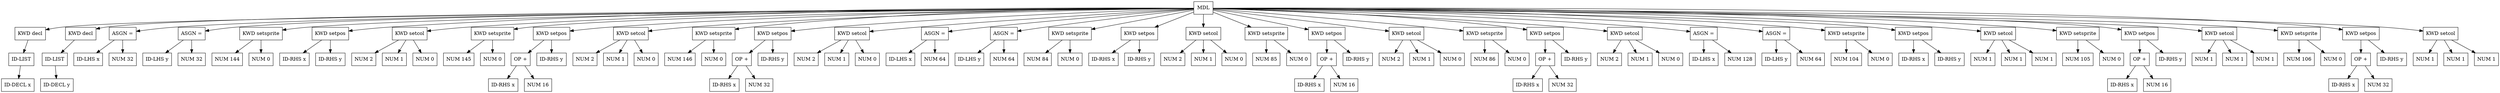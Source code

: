digraph G {
node [shape = circle];
node9 [ uuid = "d7d0c0d3-4ed0-4ae5-aa47-8f3a8eaa126f" shape = "record" label = "MDL " ];
node10 [ uuid = "fd98c3a5-9832-40e5-a14b-88e2d48cc84e" shape = "record" label = "KWD decl" ];
node11 [ uuid = "2342831e-d7ea-4a4e-89ba-d8759503054b" shape = "record" label = "ID-LIST " ];
node12 [ uuid = "5d591e88-6a0a-4ae8-b30e-6934345c3690" shape = "record" label = "ID-DECL x" ];
node11 -> node12;
node10 -> node11;
node9 -> node10;
node13 [ uuid = "284b62ed-6e48-49f6-9724-d9350a113a43" shape = "record" label = "KWD decl" ];
node14 [ uuid = "05119f9d-753b-4c0c-9018-af1de02f052b" shape = "record" label = "ID-LIST " ];
node15 [ uuid = "d8325c3d-15de-4104-b259-1ef8771e2ef1" shape = "record" label = "ID-DECL y" ];
node14 -> node15;
node13 -> node14;
node9 -> node13;
node17 [ uuid = "da406373-a621-46cf-a40d-83fa81e71715" shape = "record" label = "ASGN =" ];
node16 [ uuid = "61ba22ad-991b-45eb-95dc-0d5ba2b66c13" shape = "record" label = "ID-LHS x" ];
node17 -> node16;
node18 [ uuid = "8f3f58d2-b58e-4369-b928-19c0550a78cc" shape = "record" label = "NUM 32" ];
node17 -> node18;
node9 -> node17;
node20 [ uuid = "bc29ee00-d7e1-4812-87ea-d75a5fe1c557" shape = "record" label = "ASGN =" ];
node19 [ uuid = "b3604b34-83ce-4609-b76c-0935349072b3" shape = "record" label = "ID-LHS y" ];
node20 -> node19;
node21 [ uuid = "8af7da1e-f6d0-476d-9c85-1c94e3856246" shape = "record" label = "NUM 32" ];
node20 -> node21;
node9 -> node20;
node22 [ uuid = "a2a18e6a-cebd-4db7-ade9-51e14eb0ba5b" shape = "record" label = "KWD setsprite" ];
node23 [ uuid = "49608660-9a57-45d9-b01f-ab8bfc20c15b" shape = "record" label = "NUM 144" ];
node22 -> node23;
node24 [ uuid = "fdefd622-b93f-41ef-b62c-36ad2b46c5ea" shape = "record" label = "NUM 0" ];
node22 -> node24;
node9 -> node22;
node25 [ uuid = "808c493c-507b-4d8b-bfcd-9a0cb561dab3" shape = "record" label = "KWD setpos" ];
node26 [ uuid = "9dbe9884-a28b-474b-99dc-ec773932145a" shape = "record" label = "ID-RHS x" ];
node25 -> node26;
node27 [ uuid = "aa48d705-6647-43de-b58e-067a95cf9f97" shape = "record" label = "ID-RHS y" ];
node25 -> node27;
node9 -> node25;
node28 [ uuid = "32d564d5-66ac-460f-84fa-24f01ebf7048" shape = "record" label = "KWD setcol" ];
node29 [ uuid = "2e620d5f-07ab-4477-9d40-5fdc5b86d30a" shape = "record" label = "NUM 2" ];
node28 -> node29;
node30 [ uuid = "48104ebe-3199-46cb-b507-489b925eec20" shape = "record" label = "NUM 1" ];
node28 -> node30;
node31 [ uuid = "8daac5f7-f7d4-47ca-b308-0c1042483022" shape = "record" label = "NUM 0" ];
node28 -> node31;
node9 -> node28;
node32 [ uuid = "9d2e4bbf-cd82-492f-98e5-af1c7b9fa800" shape = "record" label = "KWD setsprite" ];
node33 [ uuid = "4c941f24-9f46-48ca-a856-967f8098eaf3" shape = "record" label = "NUM 145" ];
node32 -> node33;
node34 [ uuid = "26eac1a0-4a5f-4148-a14c-7ce385eea413" shape = "record" label = "NUM 0" ];
node32 -> node34;
node9 -> node32;
node35 [ uuid = "5c4c6e22-67b6-488a-81c6-bb2a8aa8916f" shape = "record" label = "KWD setpos" ];
node37 [ uuid = "dc3fbaa4-a68a-4994-a4a2-0c9c5a0629bb" shape = "record" label = "OP +" ];
node36 [ uuid = "71f30969-091c-4063-a7bd-2298c3d44b2e" shape = "record" label = "ID-RHS x" ];
node37 -> node36;
node38 [ uuid = "55022fda-938c-4ca0-a748-a2ace67ace06" shape = "record" label = "NUM 16" ];
node37 -> node38;
node35 -> node37;
node39 [ uuid = "861539bf-565d-4b4b-b869-08288b514789" shape = "record" label = "ID-RHS y" ];
node35 -> node39;
node9 -> node35;
node40 [ uuid = "3534e530-fc50-409d-9273-06f9ca43e557" shape = "record" label = "KWD setcol" ];
node41 [ uuid = "8c850540-8b1c-497c-bd54-38279a57b411" shape = "record" label = "NUM 2" ];
node40 -> node41;
node42 [ uuid = "dda9befc-8e27-4d76-bb07-4f5af974e2d9" shape = "record" label = "NUM 1" ];
node40 -> node42;
node43 [ uuid = "bb8e9d61-83ec-4740-aaee-4ef0570bfbc2" shape = "record" label = "NUM 0" ];
node40 -> node43;
node9 -> node40;
node44 [ uuid = "ff74c97b-8563-471a-b404-9f1375db9313" shape = "record" label = "KWD setsprite" ];
node45 [ uuid = "274ec0bd-89f9-404d-be1f-1536e346e98b" shape = "record" label = "NUM 146" ];
node44 -> node45;
node46 [ uuid = "041dc203-915f-44fc-80f6-086528b788a9" shape = "record" label = "NUM 0" ];
node44 -> node46;
node9 -> node44;
node47 [ uuid = "a6217e86-eb1f-47dd-8311-b4e407dc9326" shape = "record" label = "KWD setpos" ];
node49 [ uuid = "b7e5754d-130d-415f-8e15-3f3af1c1b4c3" shape = "record" label = "OP +" ];
node48 [ uuid = "3f8178bc-ddc7-4d95-8fbd-f6e7660b3bb9" shape = "record" label = "ID-RHS x" ];
node49 -> node48;
node50 [ uuid = "4d16b769-44a8-40fe-93c3-06819c67d4b0" shape = "record" label = "NUM 32" ];
node49 -> node50;
node47 -> node49;
node51 [ uuid = "b0426f63-f14a-43a2-bfa8-469aa98cdb24" shape = "record" label = "ID-RHS y" ];
node47 -> node51;
node9 -> node47;
node52 [ uuid = "d03f3a0d-2c4d-4945-9b3a-0d3ddbe98b75" shape = "record" label = "KWD setcol" ];
node53 [ uuid = "272f1aad-1532-4c03-a8db-5580983336a6" shape = "record" label = "NUM 2" ];
node52 -> node53;
node54 [ uuid = "bc359056-ed89-4d60-82eb-8db0442c360e" shape = "record" label = "NUM 1" ];
node52 -> node54;
node55 [ uuid = "4f415381-ef7e-4c41-81a5-f22fcbfd35b7" shape = "record" label = "NUM 0" ];
node52 -> node55;
node9 -> node52;
node57 [ uuid = "78cd427d-04fe-46fd-81cb-14d88d79effb" shape = "record" label = "ASGN =" ];
node56 [ uuid = "8aeb5f05-0f59-4b6c-acb1-b2a4c3ddecbb" shape = "record" label = "ID-LHS x" ];
node57 -> node56;
node58 [ uuid = "e9acbdac-71e2-4170-bcac-dade80cdc9d0" shape = "record" label = "NUM 64" ];
node57 -> node58;
node9 -> node57;
node60 [ uuid = "64a17a79-1bb8-424e-8119-cc5f33129d5b" shape = "record" label = "ASGN =" ];
node59 [ uuid = "aefc0796-4fc2-4f7f-9c16-0fea006eebde" shape = "record" label = "ID-LHS y" ];
node60 -> node59;
node61 [ uuid = "b9b86a83-c4fc-49ab-ba8a-d62fbbedf747" shape = "record" label = "NUM 64" ];
node60 -> node61;
node9 -> node60;
node62 [ uuid = "b8f736b8-0374-457c-9111-5b43ba5aa5b1" shape = "record" label = "KWD setsprite" ];
node63 [ uuid = "b0659ed7-22bf-4417-a500-d62c7450b692" shape = "record" label = "NUM 84" ];
node62 -> node63;
node64 [ uuid = "ad6995b7-975d-4612-878d-cf69709adf69" shape = "record" label = "NUM 0" ];
node62 -> node64;
node9 -> node62;
node65 [ uuid = "b0d8ca84-a077-4e36-b0fc-e4e6f04e562c" shape = "record" label = "KWD setpos" ];
node66 [ uuid = "c3498e0d-8d2a-4c15-b605-c3302ce81fdd" shape = "record" label = "ID-RHS x" ];
node65 -> node66;
node67 [ uuid = "d46eed42-71c9-48ae-88b7-732bf6851070" shape = "record" label = "ID-RHS y" ];
node65 -> node67;
node9 -> node65;
node68 [ uuid = "8c6a704c-52f6-4d16-9749-e7bc04a41fb8" shape = "record" label = "KWD setcol" ];
node69 [ uuid = "4937b20a-9e28-492d-b817-53f1b2525be1" shape = "record" label = "NUM 2" ];
node68 -> node69;
node70 [ uuid = "c836e79f-91cf-4e6a-8829-e3c11e543da2" shape = "record" label = "NUM 1" ];
node68 -> node70;
node71 [ uuid = "71cc5b1a-49cb-466b-ab8e-e04a0d1d4cce" shape = "record" label = "NUM 0" ];
node68 -> node71;
node9 -> node68;
node72 [ uuid = "7c0df2f3-19cd-4a15-80d5-5304f580f28e" shape = "record" label = "KWD setsprite" ];
node73 [ uuid = "aacb69df-78bc-4bb7-acc1-23ae1fbf8a0a" shape = "record" label = "NUM 85" ];
node72 -> node73;
node74 [ uuid = "d254eb62-6107-4114-8c92-70dcf6baf264" shape = "record" label = "NUM 0" ];
node72 -> node74;
node9 -> node72;
node75 [ uuid = "ec96a624-ad19-451d-b86c-244c4540521c" shape = "record" label = "KWD setpos" ];
node77 [ uuid = "ebc6b356-7536-4b13-92da-db23b7ac54b1" shape = "record" label = "OP +" ];
node76 [ uuid = "88c7bb87-17e4-4a73-8e05-2c695df06418" shape = "record" label = "ID-RHS x" ];
node77 -> node76;
node78 [ uuid = "993f6da6-fc03-4fe3-acb7-944375d53b64" shape = "record" label = "NUM 16" ];
node77 -> node78;
node75 -> node77;
node79 [ uuid = "a74e5413-7b46-4865-bdab-bec2886f66db" shape = "record" label = "ID-RHS y" ];
node75 -> node79;
node9 -> node75;
node80 [ uuid = "b75c1e1c-3940-4ab0-8828-824eb932c9b3" shape = "record" label = "KWD setcol" ];
node81 [ uuid = "5473083d-99a0-4f87-9c75-39bf4043002d" shape = "record" label = "NUM 2" ];
node80 -> node81;
node82 [ uuid = "ee00f702-1361-4ef4-8a5d-3a8483be8f20" shape = "record" label = "NUM 1" ];
node80 -> node82;
node83 [ uuid = "f01bdd75-2caa-446c-bce9-23694cc0394f" shape = "record" label = "NUM 0" ];
node80 -> node83;
node9 -> node80;
node84 [ uuid = "097b959c-23bd-4789-82d3-be83667a7b54" shape = "record" label = "KWD setsprite" ];
node85 [ uuid = "b9155587-62b3-40f4-901d-98e063af7c1a" shape = "record" label = "NUM 86" ];
node84 -> node85;
node86 [ uuid = "f8a9b59f-c01c-4f40-aea5-98fd90e2633d" shape = "record" label = "NUM 0" ];
node84 -> node86;
node9 -> node84;
node87 [ uuid = "15708f03-1c24-4a73-ae76-0100c8c7bcf5" shape = "record" label = "KWD setpos" ];
node89 [ uuid = "4353e1ef-ac47-408e-96f1-7a44dedb1833" shape = "record" label = "OP +" ];
node88 [ uuid = "4921a17b-5c8b-4414-ab18-c6520a2aec8d" shape = "record" label = "ID-RHS x" ];
node89 -> node88;
node90 [ uuid = "4148f908-29e0-428d-86c6-a3c833c39d63" shape = "record" label = "NUM 32" ];
node89 -> node90;
node87 -> node89;
node91 [ uuid = "8b526969-973a-4aa8-bd63-3b396e9bdf69" shape = "record" label = "ID-RHS y" ];
node87 -> node91;
node9 -> node87;
node92 [ uuid = "572f733b-5037-448f-aa62-a7708162dc49" shape = "record" label = "KWD setcol" ];
node93 [ uuid = "6345a959-490f-423f-bdc5-89fec3253a23" shape = "record" label = "NUM 2" ];
node92 -> node93;
node94 [ uuid = "71804d53-fa70-4465-be90-3470c2961a17" shape = "record" label = "NUM 1" ];
node92 -> node94;
node95 [ uuid = "0e74d4fd-3214-48eb-917d-d2f9b4a17d1c" shape = "record" label = "NUM 0" ];
node92 -> node95;
node9 -> node92;
node97 [ uuid = "5890aff2-9c5e-459c-8785-b81967cfaaf8" shape = "record" label = "ASGN =" ];
node96 [ uuid = "1c3ec63b-1f4d-4815-a08d-eee3d340c38c" shape = "record" label = "ID-LHS x" ];
node97 -> node96;
node98 [ uuid = "bd9aac0f-a30a-4b04-9364-c2ddd92f79a6" shape = "record" label = "NUM 128" ];
node97 -> node98;
node9 -> node97;
node100 [ uuid = "e69a7be8-5bcf-4ae8-b9bc-fa0114b3d4a3" shape = "record" label = "ASGN =" ];
node99 [ uuid = "ec70e424-ef94-4456-b0b9-db936c53b672" shape = "record" label = "ID-LHS y" ];
node100 -> node99;
node101 [ uuid = "a46c5865-473e-44cf-ab7d-4fee3f1c712a" shape = "record" label = "NUM 64" ];
node100 -> node101;
node9 -> node100;
node102 [ uuid = "c6e57b1d-473d-430e-9e9d-031bcffb722d" shape = "record" label = "KWD setsprite" ];
node103 [ uuid = "674bcd5b-221d-4203-a63a-72bd6a5b7b2a" shape = "record" label = "NUM 104" ];
node102 -> node103;
node104 [ uuid = "81b45d62-a441-4236-94e2-b52ba0d7eedc" shape = "record" label = "NUM 0" ];
node102 -> node104;
node9 -> node102;
node105 [ uuid = "30157df4-9659-4d8c-87fd-a435ac995af7" shape = "record" label = "KWD setpos" ];
node106 [ uuid = "4208c8fe-3286-45c1-8c07-cc3133e27d26" shape = "record" label = "ID-RHS x" ];
node105 -> node106;
node107 [ uuid = "8c2ac96b-09e3-4d02-bb27-db0c910d9c17" shape = "record" label = "ID-RHS y" ];
node105 -> node107;
node9 -> node105;
node108 [ uuid = "f113506a-b9a4-4404-bf7a-6d6bd1777758" shape = "record" label = "KWD setcol" ];
node109 [ uuid = "8da5d808-d93b-4b79-9972-645fb2a6507c" shape = "record" label = "NUM 1" ];
node108 -> node109;
node110 [ uuid = "c73d4a5b-6649-48a9-b0c4-35f29903c6a6" shape = "record" label = "NUM 1" ];
node108 -> node110;
node111 [ uuid = "65efb644-1c15-4b19-a474-7d6d02f9fd83" shape = "record" label = "NUM 1" ];
node108 -> node111;
node9 -> node108;
node112 [ uuid = "d4ed0628-2d7d-4c9d-8346-527a82713a03" shape = "record" label = "KWD setsprite" ];
node113 [ uuid = "3c5b18a4-4688-4c82-992e-eec021c34e88" shape = "record" label = "NUM 105" ];
node112 -> node113;
node114 [ uuid = "e06d4679-8f89-4f58-b3db-17695f32da0b" shape = "record" label = "NUM 0" ];
node112 -> node114;
node9 -> node112;
node115 [ uuid = "d609c724-05e5-4e29-a66a-3c43271c9f8f" shape = "record" label = "KWD setpos" ];
node117 [ uuid = "663def8a-8403-44b9-8b18-3bfe75dfc2a9" shape = "record" label = "OP +" ];
node116 [ uuid = "9267849e-6235-455e-960c-8e89e1d58b83" shape = "record" label = "ID-RHS x" ];
node117 -> node116;
node118 [ uuid = "d3fb99ac-5d18-4cdc-9f86-2d095cc51090" shape = "record" label = "NUM 16" ];
node117 -> node118;
node115 -> node117;
node119 [ uuid = "4f75e10f-e360-4857-a203-f5e45c825910" shape = "record" label = "ID-RHS y" ];
node115 -> node119;
node9 -> node115;
node120 [ uuid = "3f51d67f-399e-4dee-9f80-21f47cdb59a9" shape = "record" label = "KWD setcol" ];
node121 [ uuid = "1bb53b3b-596f-417d-a7be-2297646f8934" shape = "record" label = "NUM 1" ];
node120 -> node121;
node122 [ uuid = "c9062957-d2ac-43f0-bb96-b9359452736b" shape = "record" label = "NUM 1" ];
node120 -> node122;
node123 [ uuid = "008c70dd-4406-423e-af4e-cdbe3073980e" shape = "record" label = "NUM 1" ];
node120 -> node123;
node9 -> node120;
node124 [ uuid = "72ad6b12-1b39-4202-b69b-5c1dfc9c09d3" shape = "record" label = "KWD setsprite" ];
node125 [ uuid = "d5eaf4ac-5377-4cd7-b6a3-b99922c8a162" shape = "record" label = "NUM 106" ];
node124 -> node125;
node126 [ uuid = "f9fbabc0-5e6f-4bb5-a8ed-f014703cbbb9" shape = "record" label = "NUM 0" ];
node124 -> node126;
node9 -> node124;
node127 [ uuid = "e3b36aa5-e1bc-42ac-89e8-c24bd88b5859" shape = "record" label = "KWD setpos" ];
node129 [ uuid = "7a0097d4-5b36-40bb-822d-9671726a02ec" shape = "record" label = "OP +" ];
node128 [ uuid = "2432c349-93a8-47bc-b048-f229d7c7d9fd" shape = "record" label = "ID-RHS x" ];
node129 -> node128;
node130 [ uuid = "f37f9b39-300f-4b87-92fd-00e76612902a" shape = "record" label = "NUM 32" ];
node129 -> node130;
node127 -> node129;
node131 [ uuid = "32177321-5b52-42fb-b6e0-d2a6adfa3a32" shape = "record" label = "ID-RHS y" ];
node127 -> node131;
node9 -> node127;
node132 [ uuid = "2d2ab630-6c0e-4fde-b886-282c2b54f463" shape = "record" label = "KWD setcol" ];
node133 [ uuid = "45d76595-9c8f-4f92-93da-41d11e73f4ef" shape = "record" label = "NUM 1" ];
node132 -> node133;
node134 [ uuid = "75f337e7-cbf9-4f84-8329-17260f05268a" shape = "record" label = "NUM 1" ];
node132 -> node134;
node135 [ uuid = "6186870b-8e46-46dc-ba8c-54523f749f9f" shape = "record" label = "NUM 1" ];
node132 -> node135;
node9 -> node132;
}
